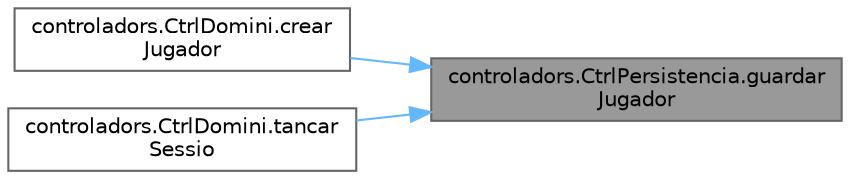 digraph "controladors.CtrlPersistencia.guardarJugador"
{
 // INTERACTIVE_SVG=YES
 // LATEX_PDF_SIZE
  bgcolor="transparent";
  edge [fontname=Helvetica,fontsize=10,labelfontname=Helvetica,labelfontsize=10];
  node [fontname=Helvetica,fontsize=10,shape=box,height=0.2,width=0.4];
  rankdir="RL";
  Node1 [id="Node000001",label="controladors.CtrlPersistencia.guardar\lJugador",height=0.2,width=0.4,color="gray40", fillcolor="grey60", style="filled", fontcolor="black",tooltip="Desa un jugador a l'emmagatzematge persistent."];
  Node1 -> Node2 [id="edge1_Node000001_Node000002",dir="back",color="steelblue1",style="solid",tooltip=" "];
  Node2 [id="Node000002",label="controladors.CtrlDomini.crear\lJugador",height=0.2,width=0.4,color="grey40", fillcolor="white", style="filled",URL="$classcontroladors_1_1_ctrl_domini.html#a7ee797a2519cf4765bbbcf674836a1a6",tooltip="Crea un jugador associat a l'usuari actiu."];
  Node1 -> Node3 [id="edge2_Node000001_Node000003",dir="back",color="steelblue1",style="solid",tooltip=" "];
  Node3 [id="Node000003",label="controladors.CtrlDomini.tancar\lSessio",height=0.2,width=0.4,color="grey40", fillcolor="white", style="filled",URL="$classcontroladors_1_1_ctrl_domini.html#af2548caf15c0ac424b6f3c73b4f019a7",tooltip="Es tanca la sessió de l'usuari."];
}
